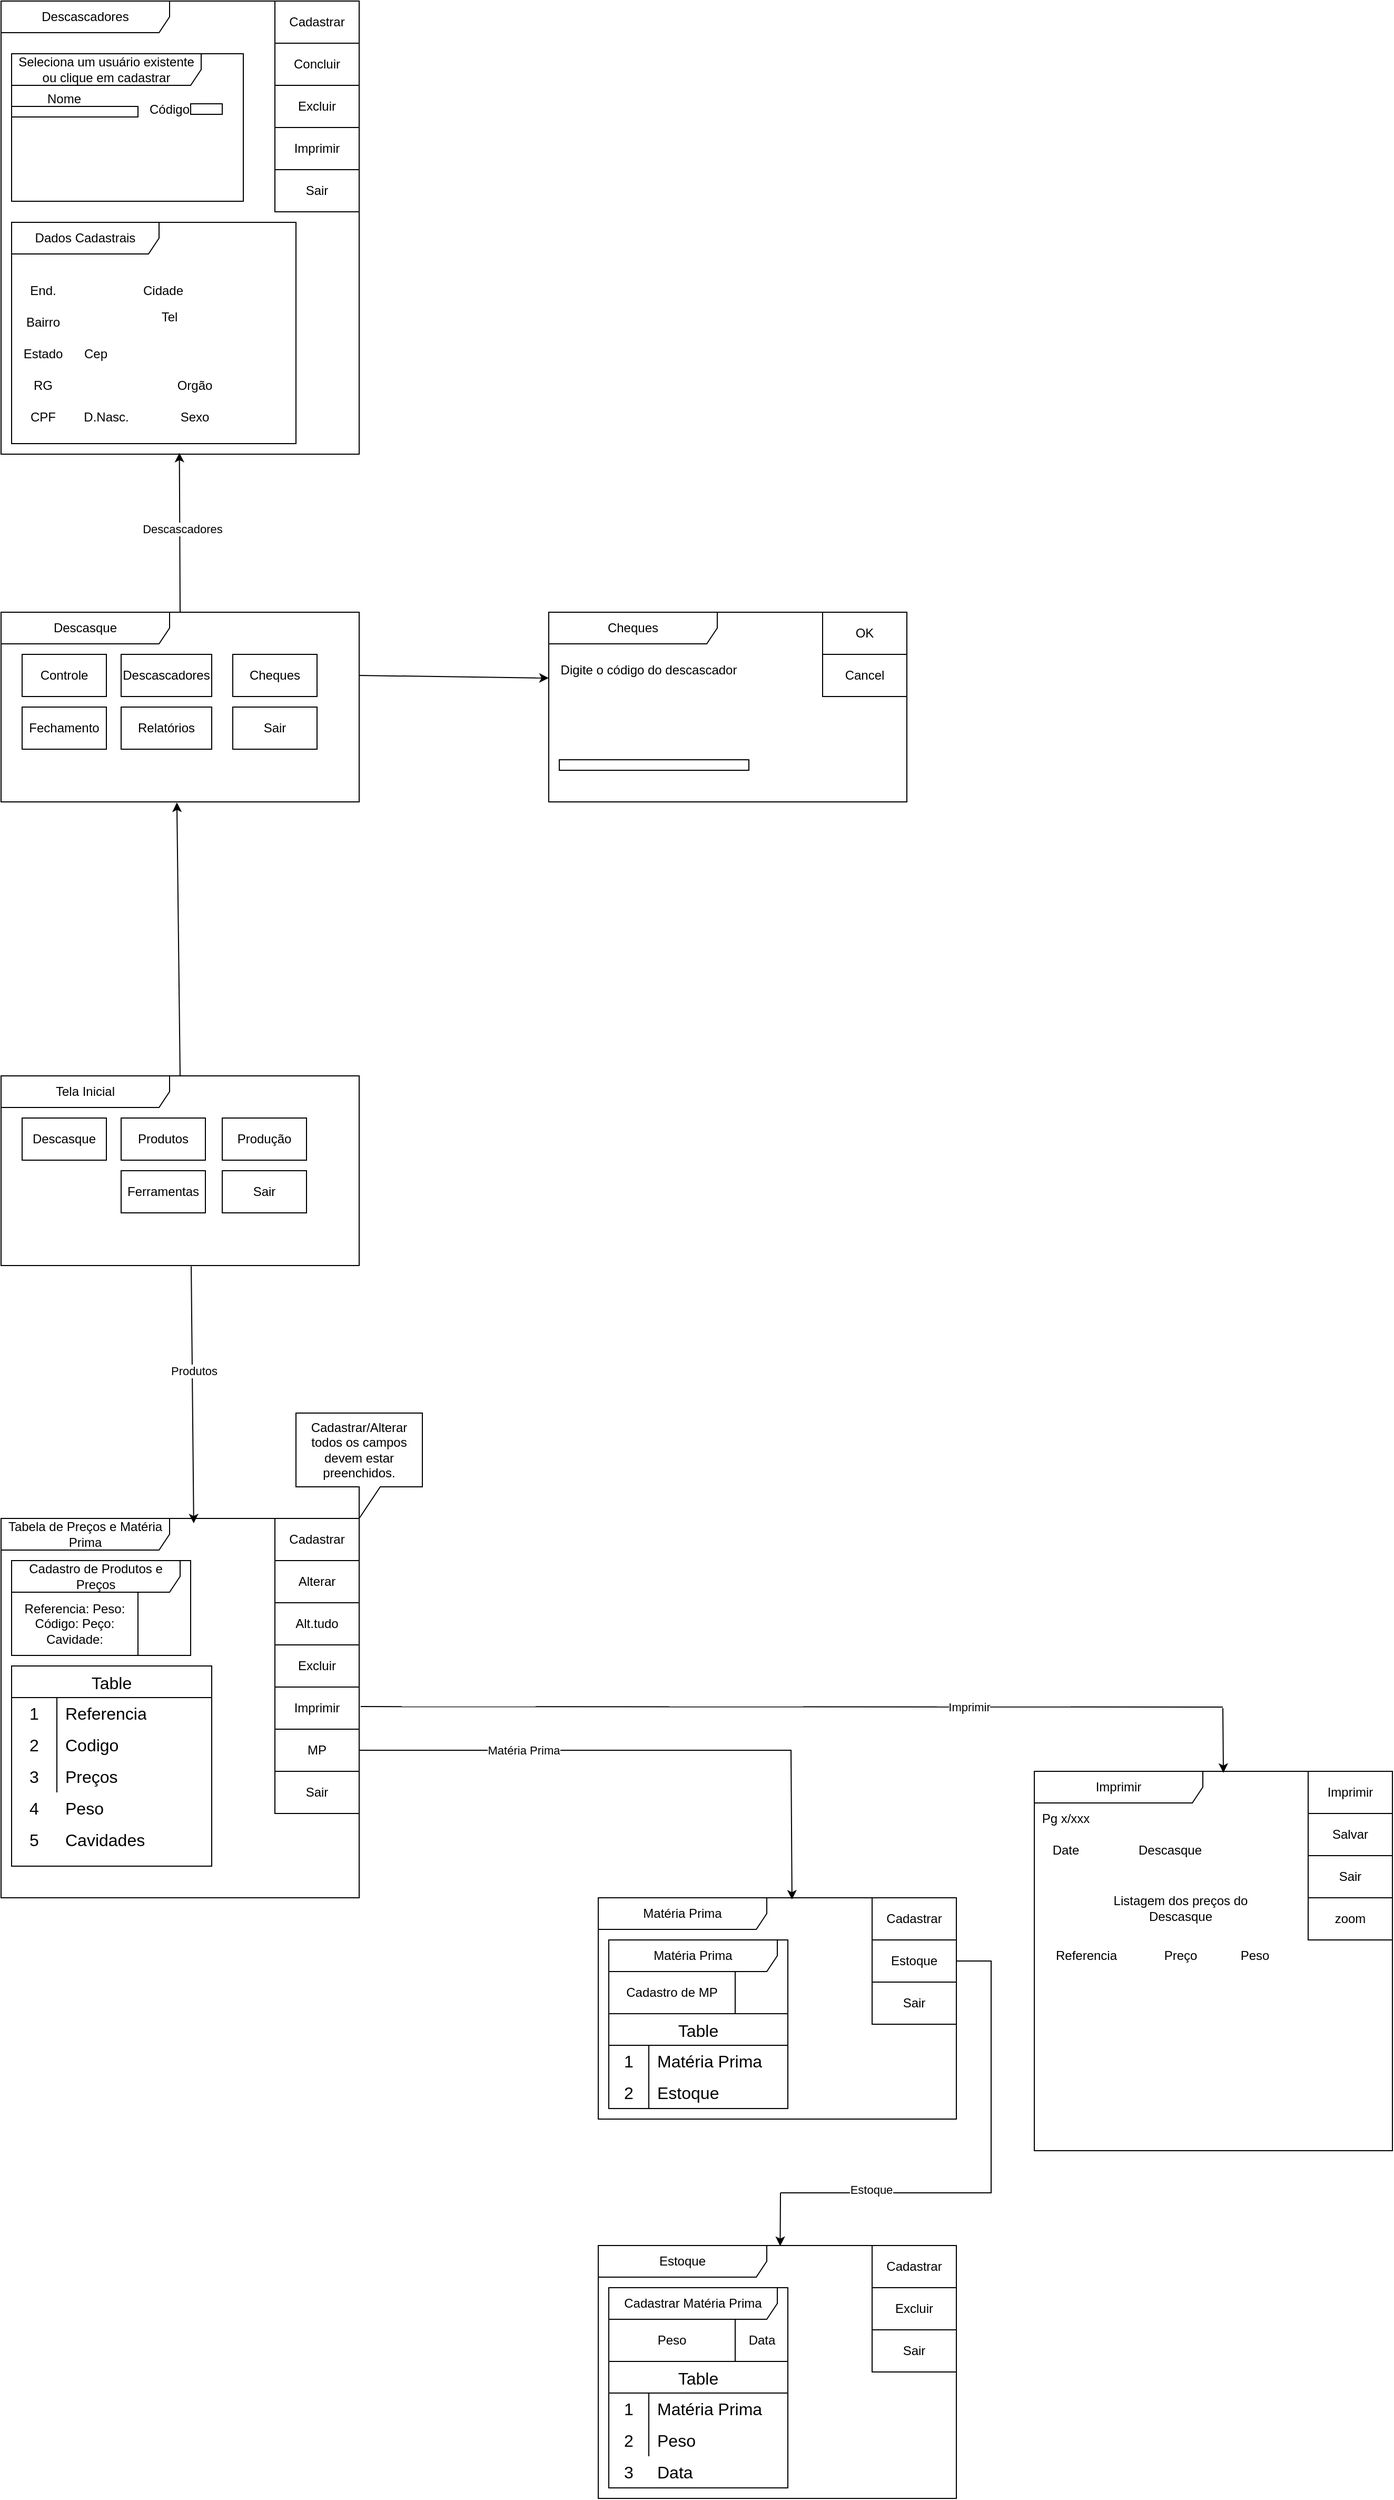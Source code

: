 <mxfile version="24.7.5">
  <diagram name="Página-1" id="h4dc_GqV_0M3ITqYoE4k">
    <mxGraphModel dx="1050" dy="1790" grid="1" gridSize="10" guides="1" tooltips="1" connect="1" arrows="1" fold="1" page="1" pageScale="1" pageWidth="827" pageHeight="1169" math="0" shadow="0">
      <root>
        <mxCell id="0" />
        <mxCell id="1" parent="0" />
        <mxCell id="XYqHhdp32dZnQipH8IX0-1" value="Tela Inicial" style="shape=umlFrame;whiteSpace=wrap;html=1;pointerEvents=0;recursiveResize=0;container=1;collapsible=0;width=160;" vertex="1" parent="1">
          <mxGeometry x="260" y="220" width="340" height="180" as="geometry" />
        </mxCell>
        <mxCell id="XYqHhdp32dZnQipH8IX0-2" value="Descasque" style="rounded=0;whiteSpace=wrap;html=1;" vertex="1" parent="XYqHhdp32dZnQipH8IX0-1">
          <mxGeometry x="20" y="40" width="80" height="40" as="geometry" />
        </mxCell>
        <mxCell id="XYqHhdp32dZnQipH8IX0-6" value="Ferramentas" style="rounded=0;whiteSpace=wrap;html=1;" vertex="1" parent="XYqHhdp32dZnQipH8IX0-1">
          <mxGeometry x="114" y="90" width="80" height="40" as="geometry" />
        </mxCell>
        <mxCell id="XYqHhdp32dZnQipH8IX0-5" value="Sair" style="rounded=0;whiteSpace=wrap;html=1;" vertex="1" parent="XYqHhdp32dZnQipH8IX0-1">
          <mxGeometry x="210" y="90" width="80" height="40" as="geometry" />
        </mxCell>
        <mxCell id="XYqHhdp32dZnQipH8IX0-3" value="Produtos" style="rounded=0;whiteSpace=wrap;html=1;" vertex="1" parent="XYqHhdp32dZnQipH8IX0-1">
          <mxGeometry x="114" y="40" width="80" height="40" as="geometry" />
        </mxCell>
        <mxCell id="XYqHhdp32dZnQipH8IX0-4" value="Produção" style="rounded=0;whiteSpace=wrap;html=1;" vertex="1" parent="XYqHhdp32dZnQipH8IX0-1">
          <mxGeometry x="210" y="40" width="80" height="40" as="geometry" />
        </mxCell>
        <mxCell id="XYqHhdp32dZnQipH8IX0-7" value="Tabela de Preços e Matéria Prima" style="shape=umlFrame;whiteSpace=wrap;html=1;pointerEvents=0;recursiveResize=0;container=1;collapsible=0;width=160;" vertex="1" parent="1">
          <mxGeometry x="260" y="640" width="340" height="360" as="geometry" />
        </mxCell>
        <mxCell id="XYqHhdp32dZnQipH8IX0-8" value="Cadastro de Produtos e Preços" style="shape=umlFrame;whiteSpace=wrap;html=1;pointerEvents=0;recursiveResize=0;container=1;collapsible=0;width=160;" vertex="1" parent="XYqHhdp32dZnQipH8IX0-7">
          <mxGeometry x="10" y="40" width="170" height="90" as="geometry" />
        </mxCell>
        <mxCell id="XYqHhdp32dZnQipH8IX0-9" value="Referencia: Peso:&lt;div&gt;Código: Peço: Cavidade:&lt;/div&gt;" style="rounded=0;whiteSpace=wrap;html=1;" vertex="1" parent="XYqHhdp32dZnQipH8IX0-8">
          <mxGeometry y="30" width="120" height="60" as="geometry" />
        </mxCell>
        <mxCell id="XYqHhdp32dZnQipH8IX0-15" value="Cadastrar" style="rounded=0;whiteSpace=wrap;html=1;" vertex="1" parent="XYqHhdp32dZnQipH8IX0-7">
          <mxGeometry x="260" width="80" height="40" as="geometry" />
        </mxCell>
        <mxCell id="XYqHhdp32dZnQipH8IX0-14" value="Alterar" style="rounded=0;whiteSpace=wrap;html=1;" vertex="1" parent="XYqHhdp32dZnQipH8IX0-7">
          <mxGeometry x="260" y="40" width="80" height="40" as="geometry" />
        </mxCell>
        <mxCell id="XYqHhdp32dZnQipH8IX0-13" value="Alt.tudo" style="rounded=0;whiteSpace=wrap;html=1;" vertex="1" parent="XYqHhdp32dZnQipH8IX0-7">
          <mxGeometry x="260" y="80" width="80" height="40" as="geometry" />
        </mxCell>
        <mxCell id="XYqHhdp32dZnQipH8IX0-12" value="Excluir" style="rounded=0;whiteSpace=wrap;html=1;" vertex="1" parent="XYqHhdp32dZnQipH8IX0-7">
          <mxGeometry x="260" y="120" width="80" height="40" as="geometry" />
        </mxCell>
        <mxCell id="XYqHhdp32dZnQipH8IX0-11" value="Imprimir" style="rounded=0;whiteSpace=wrap;html=1;" vertex="1" parent="XYqHhdp32dZnQipH8IX0-7">
          <mxGeometry x="260" y="160" width="80" height="40" as="geometry" />
        </mxCell>
        <mxCell id="XYqHhdp32dZnQipH8IX0-16" value="MP" style="rounded=0;whiteSpace=wrap;html=1;" vertex="1" parent="XYqHhdp32dZnQipH8IX0-7">
          <mxGeometry x="260" y="200" width="80" height="40" as="geometry" />
        </mxCell>
        <mxCell id="XYqHhdp32dZnQipH8IX0-10" value="Sair" style="rounded=0;whiteSpace=wrap;html=1;" vertex="1" parent="XYqHhdp32dZnQipH8IX0-7">
          <mxGeometry x="260" y="240" width="80" height="40" as="geometry" />
        </mxCell>
        <mxCell id="XYqHhdp32dZnQipH8IX0-20" value="Table" style="shape=table;startSize=30;container=1;collapsible=0;childLayout=tableLayout;fixedRows=1;rowLines=0;fontStyle=0;strokeColor=default;fontSize=16;" vertex="1" parent="XYqHhdp32dZnQipH8IX0-7">
          <mxGeometry x="10" y="140" width="190" height="190" as="geometry" />
        </mxCell>
        <mxCell id="XYqHhdp32dZnQipH8IX0-21" value="" style="shape=tableRow;horizontal=0;startSize=0;swimlaneHead=0;swimlaneBody=0;top=0;left=0;bottom=0;right=0;collapsible=0;dropTarget=0;fillColor=none;points=[[0,0.5],[1,0.5]];portConstraint=eastwest;strokeColor=inherit;fontSize=16;" vertex="1" parent="XYqHhdp32dZnQipH8IX0-20">
          <mxGeometry y="30" width="190" height="30" as="geometry" />
        </mxCell>
        <mxCell id="XYqHhdp32dZnQipH8IX0-22" value="1" style="shape=partialRectangle;html=1;whiteSpace=wrap;connectable=0;fillColor=none;top=0;left=0;bottom=0;right=0;overflow=hidden;pointerEvents=1;strokeColor=inherit;fontSize=16;" vertex="1" parent="XYqHhdp32dZnQipH8IX0-21">
          <mxGeometry width="43" height="30" as="geometry">
            <mxRectangle width="43" height="30" as="alternateBounds" />
          </mxGeometry>
        </mxCell>
        <mxCell id="XYqHhdp32dZnQipH8IX0-23" value="Referencia" style="shape=partialRectangle;html=1;whiteSpace=wrap;connectable=0;fillColor=none;top=0;left=0;bottom=0;right=0;align=left;spacingLeft=6;overflow=hidden;strokeColor=inherit;fontSize=16;" vertex="1" parent="XYqHhdp32dZnQipH8IX0-21">
          <mxGeometry x="43" width="147" height="30" as="geometry">
            <mxRectangle width="147" height="30" as="alternateBounds" />
          </mxGeometry>
        </mxCell>
        <mxCell id="XYqHhdp32dZnQipH8IX0-24" value="" style="shape=tableRow;horizontal=0;startSize=0;swimlaneHead=0;swimlaneBody=0;top=0;left=0;bottom=0;right=0;collapsible=0;dropTarget=0;fillColor=none;points=[[0,0.5],[1,0.5]];portConstraint=eastwest;strokeColor=inherit;fontSize=16;" vertex="1" parent="XYqHhdp32dZnQipH8IX0-20">
          <mxGeometry y="60" width="190" height="30" as="geometry" />
        </mxCell>
        <mxCell id="XYqHhdp32dZnQipH8IX0-25" value="2" style="shape=partialRectangle;html=1;whiteSpace=wrap;connectable=0;fillColor=none;top=0;left=0;bottom=0;right=0;overflow=hidden;strokeColor=inherit;fontSize=16;" vertex="1" parent="XYqHhdp32dZnQipH8IX0-24">
          <mxGeometry width="43" height="30" as="geometry">
            <mxRectangle width="43" height="30" as="alternateBounds" />
          </mxGeometry>
        </mxCell>
        <mxCell id="XYqHhdp32dZnQipH8IX0-26" value="Codigo" style="shape=partialRectangle;html=1;whiteSpace=wrap;connectable=0;fillColor=none;top=0;left=0;bottom=0;right=0;align=left;spacingLeft=6;overflow=hidden;strokeColor=inherit;fontSize=16;" vertex="1" parent="XYqHhdp32dZnQipH8IX0-24">
          <mxGeometry x="43" width="147" height="30" as="geometry">
            <mxRectangle width="147" height="30" as="alternateBounds" />
          </mxGeometry>
        </mxCell>
        <mxCell id="XYqHhdp32dZnQipH8IX0-27" value="" style="shape=tableRow;horizontal=0;startSize=0;swimlaneHead=0;swimlaneBody=0;top=0;left=0;bottom=0;right=0;collapsible=0;dropTarget=0;fillColor=none;points=[[0,0.5],[1,0.5]];portConstraint=eastwest;strokeColor=inherit;fontSize=16;" vertex="1" parent="XYqHhdp32dZnQipH8IX0-20">
          <mxGeometry y="90" width="190" height="30" as="geometry" />
        </mxCell>
        <mxCell id="XYqHhdp32dZnQipH8IX0-28" value="3" style="shape=partialRectangle;html=1;whiteSpace=wrap;connectable=0;fillColor=none;top=0;left=0;bottom=0;right=0;overflow=hidden;strokeColor=inherit;fontSize=16;" vertex="1" parent="XYqHhdp32dZnQipH8IX0-27">
          <mxGeometry width="43" height="30" as="geometry">
            <mxRectangle width="43" height="30" as="alternateBounds" />
          </mxGeometry>
        </mxCell>
        <mxCell id="XYqHhdp32dZnQipH8IX0-29" value="Preços" style="shape=partialRectangle;html=1;whiteSpace=wrap;connectable=0;fillColor=none;top=0;left=0;bottom=0;right=0;align=left;spacingLeft=6;overflow=hidden;strokeColor=inherit;fontSize=16;" vertex="1" parent="XYqHhdp32dZnQipH8IX0-27">
          <mxGeometry x="43" width="147" height="30" as="geometry">
            <mxRectangle width="147" height="30" as="alternateBounds" />
          </mxGeometry>
        </mxCell>
        <mxCell id="XYqHhdp32dZnQipH8IX0-30" value="4" style="shape=partialRectangle;html=1;whiteSpace=wrap;connectable=0;fillColor=none;top=0;left=0;bottom=0;right=0;overflow=hidden;strokeColor=inherit;fontSize=16;" vertex="1" parent="XYqHhdp32dZnQipH8IX0-7">
          <mxGeometry x="10" y="260" width="43" height="30" as="geometry">
            <mxRectangle width="43" height="30" as="alternateBounds" />
          </mxGeometry>
        </mxCell>
        <mxCell id="XYqHhdp32dZnQipH8IX0-31" value="Cavidades" style="shape=partialRectangle;html=1;whiteSpace=wrap;connectable=0;fillColor=none;top=0;left=0;bottom=0;right=0;align=left;spacingLeft=6;overflow=hidden;strokeColor=inherit;fontSize=16;" vertex="1" parent="XYqHhdp32dZnQipH8IX0-7">
          <mxGeometry x="53" y="290" width="147" height="30" as="geometry">
            <mxRectangle width="147" height="30" as="alternateBounds" />
          </mxGeometry>
        </mxCell>
        <mxCell id="XYqHhdp32dZnQipH8IX0-32" value="Peso" style="shape=partialRectangle;html=1;whiteSpace=wrap;connectable=0;fillColor=none;top=0;left=0;bottom=0;right=0;align=left;spacingLeft=6;overflow=hidden;strokeColor=inherit;fontSize=16;" vertex="1" parent="XYqHhdp32dZnQipH8IX0-7">
          <mxGeometry x="53" y="260" width="147" height="30" as="geometry">
            <mxRectangle width="147" height="30" as="alternateBounds" />
          </mxGeometry>
        </mxCell>
        <mxCell id="XYqHhdp32dZnQipH8IX0-33" value="5" style="shape=partialRectangle;html=1;whiteSpace=wrap;connectable=0;fillColor=none;top=0;left=0;bottom=0;right=0;overflow=hidden;strokeColor=inherit;fontSize=16;" vertex="1" parent="XYqHhdp32dZnQipH8IX0-7">
          <mxGeometry x="10" y="290" width="43" height="30" as="geometry">
            <mxRectangle width="43" height="30" as="alternateBounds" />
          </mxGeometry>
        </mxCell>
        <mxCell id="XYqHhdp32dZnQipH8IX0-34" value="" style="endArrow=classic;html=1;rounded=0;exitX=0.531;exitY=1.004;exitDx=0;exitDy=0;exitPerimeter=0;entryX=0.538;entryY=0.013;entryDx=0;entryDy=0;entryPerimeter=0;" edge="1" parent="1" source="XYqHhdp32dZnQipH8IX0-1" target="XYqHhdp32dZnQipH8IX0-7">
          <mxGeometry width="50" height="50" relative="1" as="geometry">
            <mxPoint x="390" y="570" as="sourcePoint" />
            <mxPoint x="440" y="520" as="targetPoint" />
          </mxGeometry>
        </mxCell>
        <mxCell id="XYqHhdp32dZnQipH8IX0-35" value="Produtos" style="edgeLabel;html=1;align=center;verticalAlign=middle;resizable=0;points=[];" vertex="1" connectable="0" parent="XYqHhdp32dZnQipH8IX0-34">
          <mxGeometry x="-0.186" y="1" relative="1" as="geometry">
            <mxPoint as="offset" />
          </mxGeometry>
        </mxCell>
        <mxCell id="XYqHhdp32dZnQipH8IX0-42" value="Matéria Prima" style="shape=umlFrame;whiteSpace=wrap;html=1;pointerEvents=0;recursiveResize=0;container=1;collapsible=0;width=160;" vertex="1" parent="1">
          <mxGeometry x="827" y="1000" width="340" height="210" as="geometry" />
        </mxCell>
        <mxCell id="XYqHhdp32dZnQipH8IX0-43" value="Matéria Prima" style="shape=umlFrame;whiteSpace=wrap;html=1;pointerEvents=0;recursiveResize=0;container=1;collapsible=0;width=160;" vertex="1" parent="XYqHhdp32dZnQipH8IX0-42">
          <mxGeometry x="10" y="40" width="170" height="70" as="geometry" />
        </mxCell>
        <mxCell id="XYqHhdp32dZnQipH8IX0-44" value="Cadastro de MP" style="rounded=0;whiteSpace=wrap;html=1;" vertex="1" parent="XYqHhdp32dZnQipH8IX0-43">
          <mxGeometry y="30" width="120" height="40" as="geometry" />
        </mxCell>
        <mxCell id="XYqHhdp32dZnQipH8IX0-45" value="Cadastrar" style="rounded=0;whiteSpace=wrap;html=1;" vertex="1" parent="XYqHhdp32dZnQipH8IX0-42">
          <mxGeometry x="260" width="80" height="40" as="geometry" />
        </mxCell>
        <mxCell id="XYqHhdp32dZnQipH8IX0-46" value="Estoque" style="rounded=0;whiteSpace=wrap;html=1;" vertex="1" parent="XYqHhdp32dZnQipH8IX0-42">
          <mxGeometry x="260" y="40" width="80" height="40" as="geometry" />
        </mxCell>
        <mxCell id="XYqHhdp32dZnQipH8IX0-51" value="Sair" style="rounded=0;whiteSpace=wrap;html=1;" vertex="1" parent="XYqHhdp32dZnQipH8IX0-42">
          <mxGeometry x="260" y="80" width="80" height="40" as="geometry" />
        </mxCell>
        <mxCell id="XYqHhdp32dZnQipH8IX0-52" value="Table" style="shape=table;startSize=30;container=1;collapsible=0;childLayout=tableLayout;fixedRows=1;rowLines=0;fontStyle=0;strokeColor=default;fontSize=16;" vertex="1" parent="XYqHhdp32dZnQipH8IX0-42">
          <mxGeometry x="10" y="110" width="170" height="90" as="geometry" />
        </mxCell>
        <mxCell id="XYqHhdp32dZnQipH8IX0-53" value="" style="shape=tableRow;horizontal=0;startSize=0;swimlaneHead=0;swimlaneBody=0;top=0;left=0;bottom=0;right=0;collapsible=0;dropTarget=0;fillColor=none;points=[[0,0.5],[1,0.5]];portConstraint=eastwest;strokeColor=inherit;fontSize=16;" vertex="1" parent="XYqHhdp32dZnQipH8IX0-52">
          <mxGeometry y="30" width="170" height="30" as="geometry" />
        </mxCell>
        <mxCell id="XYqHhdp32dZnQipH8IX0-54" value="1" style="shape=partialRectangle;html=1;whiteSpace=wrap;connectable=0;fillColor=none;top=0;left=0;bottom=0;right=0;overflow=hidden;pointerEvents=1;strokeColor=inherit;fontSize=16;" vertex="1" parent="XYqHhdp32dZnQipH8IX0-53">
          <mxGeometry width="38" height="30" as="geometry">
            <mxRectangle width="38" height="30" as="alternateBounds" />
          </mxGeometry>
        </mxCell>
        <mxCell id="XYqHhdp32dZnQipH8IX0-55" value="Matéria Prima" style="shape=partialRectangle;html=1;whiteSpace=wrap;connectable=0;fillColor=none;top=0;left=0;bottom=0;right=0;align=left;spacingLeft=6;overflow=hidden;strokeColor=inherit;fontSize=16;" vertex="1" parent="XYqHhdp32dZnQipH8IX0-53">
          <mxGeometry x="38" width="132" height="30" as="geometry">
            <mxRectangle width="132" height="30" as="alternateBounds" />
          </mxGeometry>
        </mxCell>
        <mxCell id="XYqHhdp32dZnQipH8IX0-56" value="" style="shape=tableRow;horizontal=0;startSize=0;swimlaneHead=0;swimlaneBody=0;top=0;left=0;bottom=0;right=0;collapsible=0;dropTarget=0;fillColor=none;points=[[0,0.5],[1,0.5]];portConstraint=eastwest;strokeColor=inherit;fontSize=16;" vertex="1" parent="XYqHhdp32dZnQipH8IX0-52">
          <mxGeometry y="60" width="170" height="30" as="geometry" />
        </mxCell>
        <mxCell id="XYqHhdp32dZnQipH8IX0-57" value="2" style="shape=partialRectangle;html=1;whiteSpace=wrap;connectable=0;fillColor=none;top=0;left=0;bottom=0;right=0;overflow=hidden;strokeColor=inherit;fontSize=16;" vertex="1" parent="XYqHhdp32dZnQipH8IX0-56">
          <mxGeometry width="38" height="30" as="geometry">
            <mxRectangle width="38" height="30" as="alternateBounds" />
          </mxGeometry>
        </mxCell>
        <mxCell id="XYqHhdp32dZnQipH8IX0-58" value="Estoque" style="shape=partialRectangle;html=1;whiteSpace=wrap;connectable=0;fillColor=none;top=0;left=0;bottom=0;right=0;align=left;spacingLeft=6;overflow=hidden;strokeColor=inherit;fontSize=16;" vertex="1" parent="XYqHhdp32dZnQipH8IX0-56">
          <mxGeometry x="38" width="132" height="30" as="geometry">
            <mxRectangle width="132" height="30" as="alternateBounds" />
          </mxGeometry>
        </mxCell>
        <mxCell id="XYqHhdp32dZnQipH8IX0-66" value="" style="endArrow=classic;html=1;rounded=0;exitX=1;exitY=0.5;exitDx=0;exitDy=0;entryX=0.541;entryY=0.008;entryDx=0;entryDy=0;entryPerimeter=0;" edge="1" parent="1" source="XYqHhdp32dZnQipH8IX0-16" target="XYqHhdp32dZnQipH8IX0-42">
          <mxGeometry width="50" height="50" relative="1" as="geometry">
            <mxPoint x="610" y="870" as="sourcePoint" />
            <mxPoint x="980" y="860" as="targetPoint" />
            <Array as="points">
              <mxPoint x="1010" y="860" />
            </Array>
          </mxGeometry>
        </mxCell>
        <mxCell id="XYqHhdp32dZnQipH8IX0-68" value="Matéria Prima" style="edgeLabel;html=1;align=center;verticalAlign=middle;resizable=0;points=[];" vertex="1" connectable="0" parent="XYqHhdp32dZnQipH8IX0-66">
          <mxGeometry x="-0.436" relative="1" as="geometry">
            <mxPoint as="offset" />
          </mxGeometry>
        </mxCell>
        <mxCell id="XYqHhdp32dZnQipH8IX0-67" value="Cadastrar/Alterar todos os campos devem estar preenchidos." style="shape=callout;whiteSpace=wrap;html=1;perimeter=calloutPerimeter;" vertex="1" parent="1">
          <mxGeometry x="540" y="540" width="120" height="100" as="geometry" />
        </mxCell>
        <mxCell id="XYqHhdp32dZnQipH8IX0-69" value="Imprimir" style="shape=umlFrame;whiteSpace=wrap;html=1;pointerEvents=0;recursiveResize=0;container=1;collapsible=0;width=160;" vertex="1" parent="1">
          <mxGeometry x="1241" y="880" width="340" height="360" as="geometry" />
        </mxCell>
        <mxCell id="XYqHhdp32dZnQipH8IX0-72" value="Imprimir" style="rounded=0;whiteSpace=wrap;html=1;" vertex="1" parent="XYqHhdp32dZnQipH8IX0-69">
          <mxGeometry x="260" width="80" height="40" as="geometry" />
        </mxCell>
        <mxCell id="XYqHhdp32dZnQipH8IX0-73" value="Salvar" style="rounded=0;whiteSpace=wrap;html=1;" vertex="1" parent="XYqHhdp32dZnQipH8IX0-69">
          <mxGeometry x="260" y="40" width="80" height="40" as="geometry" />
        </mxCell>
        <mxCell id="XYqHhdp32dZnQipH8IX0-78" value="Sair" style="rounded=0;whiteSpace=wrap;html=1;" vertex="1" parent="XYqHhdp32dZnQipH8IX0-69">
          <mxGeometry x="260" y="80" width="80" height="40" as="geometry" />
        </mxCell>
        <mxCell id="XYqHhdp32dZnQipH8IX0-93" value="Pg x/xxx" style="text;html=1;align=center;verticalAlign=middle;whiteSpace=wrap;rounded=0;" vertex="1" parent="XYqHhdp32dZnQipH8IX0-69">
          <mxGeometry y="30" width="60" height="30" as="geometry" />
        </mxCell>
        <mxCell id="XYqHhdp32dZnQipH8IX0-94" value="Descasque&lt;span style=&quot;color: rgba(0, 0, 0, 0); font-family: monospace; font-size: 0px; text-align: start; text-wrap: nowrap;&quot;&gt;%3CmxGraphModel%3E%3Croot%3E%3CmxCell%20id%3D%220%22%2F%3E%3CmxCell%20id%3D%221%22%20parent%3D%220%22%2F%3E%3CmxCell%20id%3D%222%22%20value%3D%22Tabela%20de%20Pre%C3%A7os%20e%20Mat%C3%A9ria%20Prima%22%20style%3D%22shape%3DumlFrame%3BwhiteSpace%3Dwrap%3Bhtml%3D1%3BpointerEvents%3D0%3BrecursiveResize%3D0%3Bcontainer%3D1%3Bcollapsible%3D0%3Bwidth%3D160%3B%22%20vertex%3D%221%22%20parent%3D%221%22%3E%3CmxGeometry%20x%3D%22260%22%20y%3D%22640%22%20width%3D%22340%22%20height%3D%22360%22%20as%3D%22geometry%22%2F%3E%3C%2FmxCell%3E%3CmxCell%20id%3D%223%22%20value%3D%22Cadastro%20de%20Produtos%20e%20Pre%C3%A7os%22%20style%3D%22shape%3DumlFrame%3BwhiteSpace%3Dwrap%3Bhtml%3D1%3BpointerEvents%3D0%3BrecursiveResize%3D0%3Bcontainer%3D1%3Bcollapsible%3D0%3Bwidth%3D160%3B%22%20vertex%3D%221%22%20parent%3D%222%22%3E%3CmxGeometry%20x%3D%2210%22%20y%3D%2240%22%20width%3D%22170%22%20height%3D%2290%22%20as%3D%22geometry%22%2F%3E%3C%2FmxCell%3E%3CmxCell%20id%3D%224%22%20value%3D%22Referencia%3A%20Peso%3A%26lt%3Bdiv%26gt%3BC%C3%B3digo%3A%20Pe%C3%A7o%3A%20Cavidade%3A%26lt%3B%2Fdiv%26gt%3B%22%20style%3D%22rounded%3D0%3BwhiteSpace%3Dwrap%3Bhtml%3D1%3B%22%20vertex%3D%221%22%20parent%3D%223%22%3E%3CmxGeometry%20y%3D%2230%22%20width%3D%22120%22%20height%3D%2260%22%20as%3D%22geometry%22%2F%3E%3C%2FmxCell%3E%3CmxCell%20id%3D%225%22%20value%3D%22Cadastrar%22%20style%3D%22rounded%3D0%3BwhiteSpace%3Dwrap%3Bhtml%3D1%3B%22%20vertex%3D%221%22%20parent%3D%222%22%3E%3CmxGeometry%20x%3D%22260%22%20width%3D%2280%22%20height%3D%2240%22%20as%3D%22geometry%22%2F%3E%3C%2FmxCell%3E%3CmxCell%20id%3D%226%22%20value%3D%22Alterar%22%20style%3D%22rounded%3D0%3BwhiteSpace%3Dwrap%3Bhtml%3D1%3B%22%20vertex%3D%221%22%20parent%3D%222%22%3E%3CmxGeometry%20x%3D%22260%22%20y%3D%2240%22%20width%3D%2280%22%20height%3D%2240%22%20as%3D%22geometry%22%2F%3E%3C%2FmxCell%3E%3CmxCell%20id%3D%227%22%20value%3D%22Alt.tudo%22%20style%3D%22rounded%3D0%3BwhiteSpace%3Dwrap%3Bhtml%3D1%3B%22%20vertex%3D%221%22%20parent%3D%222%22%3E%3CmxGeometry%20x%3D%22260%22%20y%3D%2280%22%20width%3D%2280%22%20height%3D%2240%22%20as%3D%22geometry%22%2F%3E%3C%2FmxCell%3E%3CmxCell%20id%3D%228%22%20value%3D%22Excluir%22%20style%3D%22rounded%3D0%3BwhiteSpace%3Dwrap%3Bhtml%3D1%3B%22%20vertex%3D%221%22%20parent%3D%222%22%3E%3CmxGeometry%20x%3D%22260%22%20y%3D%22120%22%20width%3D%2280%22%20height%3D%2240%22%20as%3D%22geometry%22%2F%3E%3C%2FmxCell%3E%3CmxCell%20id%3D%229%22%20value%3D%22Imprimir%22%20style%3D%22rounded%3D0%3BwhiteSpace%3Dwrap%3Bhtml%3D1%3B%22%20vertex%3D%221%22%20parent%3D%222%22%3E%3CmxGeometry%20x%3D%22260%22%20y%3D%22160%22%20width%3D%2280%22%20height%3D%2240%22%20as%3D%22geometry%22%2F%3E%3C%2FmxCell%3E%3CmxCell%20id%3D%2210%22%20value%3D%22MP%22%20style%3D%22rounded%3D0%3BwhiteSpace%3Dwrap%3Bhtml%3D1%3B%22%20vertex%3D%221%22%20parent%3D%222%22%3E%3CmxGeometry%20x%3D%22260%22%20y%3D%22200%22%20width%3D%2280%22%20height%3D%2240%22%20as%3D%22geometry%22%2F%3E%3C%2FmxCell%3E%3CmxCell%20id%3D%2211%22%20value%3D%22Sair%22%20style%3D%22rounded%3D0%3BwhiteSpace%3Dwrap%3Bhtml%3D1%3B%22%20vertex%3D%221%22%20parent%3D%222%22%3E%3CmxGeometry%20x%3D%22260%22%20y%3D%22240%22%20width%3D%2280%22%20height%3D%2240%22%20as%3D%22geometry%22%2F%3E%3C%2FmxCell%3E%3CmxCell%20id%3D%2212%22%20value%3D%22Table%22%20style%3D%22shape%3Dtable%3BstartSize%3D30%3Bcontainer%3D1%3Bcollapsible%3D0%3BchildLayout%3DtableLayout%3BfixedRows%3D1%3BrowLines%3D0%3BfontStyle%3D0%3BstrokeColor%3Ddefault%3BfontSize%3D16%3B%22%20vertex%3D%221%22%20parent%3D%222%22%3E%3CmxGeometry%20x%3D%2210%22%20y%3D%22140%22%20width%3D%22190%22%20height%3D%22190%22%20as%3D%22geometry%22%2F%3E%3C%2FmxCell%3E%3CmxCell%20id%3D%2213%22%20value%3D%22%22%20style%3D%22shape%3DtableRow%3Bhorizontal%3D0%3BstartSize%3D0%3BswimlaneHead%3D0%3BswimlaneBody%3D0%3Btop%3D0%3Bleft%3D0%3Bbottom%3D0%3Bright%3D0%3Bcollapsible%3D0%3BdropTarget%3D0%3BfillColor%3Dnone%3Bpoints%3D%5B%5B0%2C0.5%5D%2C%5B1%2C0.5%5D%5D%3BportConstraint%3Deastwest%3BstrokeColor%3Dinherit%3BfontSize%3D16%3B%22%20vertex%3D%221%22%20parent%3D%2212%22%3E%3CmxGeometry%20y%3D%2230%22%20width%3D%22190%22%20height%3D%2230%22%20as%3D%22geometry%22%2F%3E%3C%2FmxCell%3E%3CmxCell%20id%3D%2214%22%20value%3D%221%22%20style%3D%22shape%3DpartialRectangle%3Bhtml%3D1%3BwhiteSpace%3Dwrap%3Bconnectable%3D0%3BfillColor%3Dnone%3Btop%3D0%3Bleft%3D0%3Bbottom%3D0%3Bright%3D0%3Boverflow%3Dhidden%3BpointerEvents%3D1%3BstrokeColor%3Dinherit%3BfontSize%3D16%3B%22%20vertex%3D%221%22%20parent%3D%2213%22%3E%3CmxGeometry%20width%3D%2243%22%20height%3D%2230%22%20as%3D%22geometry%22%3E%3CmxRectangle%20width%3D%2243%22%20height%3D%2230%22%20as%3D%22alternateBounds%22%2F%3E%3C%2FmxGeometry%3E%3C%2FmxCell%3E%3CmxCell%20id%3D%2215%22%20value%3D%22Referencia%22%20style%3D%22shape%3DpartialRectangle%3Bhtml%3D1%3BwhiteSpace%3Dwrap%3Bconnectable%3D0%3BfillColor%3Dnone%3Btop%3D0%3Bleft%3D0%3Bbottom%3D0%3Bright%3D0%3Balign%3Dleft%3BspacingLeft%3D6%3Boverflow%3Dhidden%3BstrokeColor%3Dinherit%3BfontSize%3D16%3B%22%20vertex%3D%221%22%20parent%3D%2213%22%3E%3CmxGeometry%20x%3D%2243%22%20width%3D%22147%22%20height%3D%2230%22%20as%3D%22geometry%22%3E%3CmxRectangle%20width%3D%22147%22%20height%3D%2230%22%20as%3D%22alternateBounds%22%2F%3E%3C%2FmxGeometry%3E%3C%2FmxCell%3E%3CmxCell%20id%3D%2216%22%20value%3D%22%22%20style%3D%22shape%3DtableRow%3Bhorizontal%3D0%3BstartSize%3D0%3BswimlaneHead%3D0%3BswimlaneBody%3D0%3Btop%3D0%3Bleft%3D0%3Bbottom%3D0%3Bright%3D0%3Bcollapsible%3D0%3BdropTarget%3D0%3BfillColor%3Dnone%3Bpoints%3D%5B%5B0%2C0.5%5D%2C%5B1%2C0.5%5D%5D%3BportConstraint%3Deastwest%3BstrokeColor%3Dinherit%3BfontSize%3D16%3B%22%20vertex%3D%221%22%20parent%3D%2212%22%3E%3CmxGeometry%20y%3D%2260%22%20width%3D%22190%22%20height%3D%2230%22%20as%3D%22geometry%22%2F%3E%3C%2FmxCell%3E%3CmxCell%20id%3D%2217%22%20value%3D%222%22%20style%3D%22shape%3DpartialRectangle%3Bhtml%3D1%3BwhiteSpace%3Dwrap%3Bconnectable%3D0%3BfillColor%3Dnone%3Btop%3D0%3Bleft%3D0%3Bbottom%3D0%3Bright%3D0%3Boverflow%3Dhidden%3BstrokeColor%3Dinherit%3BfontSize%3D16%3B%22%20vertex%3D%221%22%20parent%3D%2216%22%3E%3CmxGeometry%20width%3D%2243%22%20height%3D%2230%22%20as%3D%22geometry%22%3E%3CmxRectangle%20width%3D%2243%22%20height%3D%2230%22%20as%3D%22alternateBounds%22%2F%3E%3C%2FmxGeometry%3E%3C%2FmxCell%3E%3CmxCell%20id%3D%2218%22%20value%3D%22Codigo%22%20style%3D%22shape%3DpartialRectangle%3Bhtml%3D1%3BwhiteSpace%3Dwrap%3Bconnectable%3D0%3BfillColor%3Dnone%3Btop%3D0%3Bleft%3D0%3Bbottom%3D0%3Bright%3D0%3Balign%3Dleft%3BspacingLeft%3D6%3Boverflow%3Dhidden%3BstrokeColor%3Dinherit%3BfontSize%3D16%3B%22%20vertex%3D%221%22%20parent%3D%2216%22%3E%3CmxGeometry%20x%3D%2243%22%20width%3D%22147%22%20height%3D%2230%22%20as%3D%22geometry%22%3E%3CmxRectangle%20width%3D%22147%22%20height%3D%2230%22%20as%3D%22alternateBounds%22%2F%3E%3C%2FmxGeometry%3E%3C%2FmxCell%3E%3CmxCell%20id%3D%2219%22%20value%3D%22%22%20style%3D%22shape%3DtableRow%3Bhorizontal%3D0%3BstartSize%3D0%3BswimlaneHead%3D0%3BswimlaneBody%3D0%3Btop%3D0%3Bleft%3D0%3Bbottom%3D0%3Bright%3D0%3Bcollapsible%3D0%3BdropTarget%3D0%3BfillColor%3Dnone%3Bpoints%3D%5B%5B0%2C0.5%5D%2C%5B1%2C0.5%5D%5D%3BportConstraint%3Deastwest%3BstrokeColor%3Dinherit%3BfontSize%3D16%3B%22%20vertex%3D%221%22%20parent%3D%2212%22%3E%3CmxGeometry%20y%3D%2290%22%20width%3D%22190%22%20height%3D%2230%22%20as%3D%22geometry%22%2F%3E%3C%2FmxCell%3E%3CmxCell%20id%3D%2220%22%20value%3D%223%22%20style%3D%22shape%3DpartialRectangle%3Bhtml%3D1%3BwhiteSpace%3Dwrap%3Bconnectable%3D0%3BfillColor%3Dnone%3Btop%3D0%3Bleft%3D0%3Bbottom%3D0%3Bright%3D0%3Boverflow%3Dhidden%3BstrokeColor%3Dinherit%3BfontSize%3D16%3B%22%20vertex%3D%221%22%20parent%3D%2219%22%3E%3CmxGeometry%20width%3D%2243%22%20height%3D%2230%22%20as%3D%22geometry%22%3E%3CmxRectangle%20width%3D%2243%22%20height%3D%2230%22%20as%3D%22alternateBounds%22%2F%3E%3C%2FmxGeometry%3E%3C%2FmxCell%3E%3CmxCell%20id%3D%2221%22%20value%3D%22Pre%C3%A7os%22%20style%3D%22shape%3DpartialRectangle%3Bhtml%3D1%3BwhiteSpace%3Dwrap%3Bconnectable%3D0%3BfillColor%3Dnone%3Btop%3D0%3Bleft%3D0%3Bbottom%3D0%3Bright%3D0%3Balign%3Dleft%3BspacingLeft%3D6%3Boverflow%3Dhidden%3BstrokeColor%3Dinherit%3BfontSize%3D16%3B%22%20vertex%3D%221%22%20parent%3D%2219%22%3E%3CmxGeometry%20x%3D%2243%22%20width%3D%22147%22%20height%3D%2230%22%20as%3D%22geometry%22%3E%3CmxRectangle%20width%3D%22147%22%20height%3D%2230%22%20as%3D%22alternateBounds%22%2F%3E%3C%2FmxGeometry%3E%3C%2FmxCell%3E%3CmxCell%20id%3D%2222%22%20value%3D%224%22%20style%3D%22shape%3DpartialRectangle%3Bhtml%3D1%3BwhiteSpace%3Dwrap%3Bconnectable%3D0%3BfillColor%3Dnone%3Btop%3D0%3Bleft%3D0%3Bbottom%3D0%3Bright%3D0%3Boverflow%3Dhidden%3BstrokeColor%3Dinherit%3BfontSize%3D16%3B%22%20vertex%3D%221%22%20parent%3D%222%22%3E%3CmxGeometry%20x%3D%2210%22%20y%3D%22260%22%20width%3D%2243%22%20height%3D%2230%22%20as%3D%22geometry%22%3E%3CmxRectangle%20width%3D%2243%22%20height%3D%2230%22%20as%3D%22alternateBounds%22%2F%3E%3C%2FmxGeometry%3E%3C%2FmxCell%3E%3CmxCell%20id%3D%2223%22%20value%3D%22Cavidades%22%20style%3D%22shape%3DpartialRectangle%3Bhtml%3D1%3BwhiteSpace%3Dwrap%3Bconnectable%3D0%3BfillColor%3Dnone%3Btop%3D0%3Bleft%3D0%3Bbottom%3D0%3Bright%3D0%3Balign%3Dleft%3BspacingLeft%3D6%3Boverflow%3Dhidden%3BstrokeColor%3Dinherit%3BfontSize%3D16%3B%22%20vertex%3D%221%22%20parent%3D%222%22%3E%3CmxGeometry%20x%3D%2253%22%20y%3D%22290%22%20width%3D%22147%22%20height%3D%2230%22%20as%3D%22geometry%22%3E%3CmxRectangle%20width%3D%22147%22%20height%3D%2230%22%20as%3D%22alternateBounds%22%2F%3E%3C%2FmxGeometry%3E%3C%2FmxCell%3E%3CmxCell%20id%3D%2224%22%20value%3D%22Peso%22%20style%3D%22shape%3DpartialRectangle%3Bhtml%3D1%3BwhiteSpace%3Dwrap%3Bconnectable%3D0%3BfillColor%3Dnone%3Btop%3D0%3Bleft%3D0%3Bbottom%3D0%3Bright%3D0%3Balign%3Dleft%3BspacingLeft%3D6%3Boverflow%3Dhidden%3BstrokeColor%3Dinherit%3BfontSize%3D16%3B%22%20vertex%3D%221%22%20parent%3D%222%22%3E%3CmxGeometry%20x%3D%2253%22%20y%3D%22260%22%20width%3D%22147%22%20height%3D%2230%22%20as%3D%22geometry%22%3E%3CmxRectangle%20width%3D%22147%22%20height%3D%2230%22%20as%3D%22alternateBounds%22%2F%3E%3C%2FmxGeometry%3E%3C%2FmxCell%3E%3CmxCell%20id%3D%2225%22%20value%3D%225%22%20style%3D%22shape%3DpartialRectangle%3Bhtml%3D1%3BwhiteSpace%3Dwrap%3Bconnectable%3D0%3BfillColor%3Dnone%3Btop%3D0%3Bleft%3D0%3Bbottom%3D0%3Bright%3D0%3Boverflow%3Dhidden%3BstrokeColor%3Dinherit%3BfontSize%3D16%3B%22%20vertex%3D%221%22%20parent%3D%222%22%3E%3CmxGeometry%20x%3D%2210%22%20y%3D%22290%22%20width%3D%2243%22%20height%3D%2230%22%20as%3D%22geometry%22%3E%3CmxRectangle%20width%3D%2243%22%20height%3D%2230%22%20as%3D%22alternateBounds%22%2F%3E%3C%2FmxGeometry%3E%3C%2FmxCell%3E%3C%2Froot%3E%3C%2FmxGraphModel%3E&lt;/span&gt;" style="text;html=1;align=center;verticalAlign=middle;whiteSpace=wrap;rounded=0;" vertex="1" parent="XYqHhdp32dZnQipH8IX0-69">
          <mxGeometry x="99" y="60" width="60" height="30" as="geometry" />
        </mxCell>
        <mxCell id="XYqHhdp32dZnQipH8IX0-95" value="Listagem dos preços do Descasque" style="text;html=1;align=center;verticalAlign=middle;whiteSpace=wrap;rounded=0;" vertex="1" parent="XYqHhdp32dZnQipH8IX0-69">
          <mxGeometry x="69" y="90" width="140" height="80" as="geometry" />
        </mxCell>
        <mxCell id="XYqHhdp32dZnQipH8IX0-96" value="Date" style="text;html=1;align=center;verticalAlign=middle;whiteSpace=wrap;rounded=0;" vertex="1" parent="XYqHhdp32dZnQipH8IX0-69">
          <mxGeometry y="60" width="60" height="30" as="geometry" />
        </mxCell>
        <mxCell id="XYqHhdp32dZnQipH8IX0-97" value="Referencia" style="text;html=1;align=center;verticalAlign=middle;whiteSpace=wrap;rounded=0;" vertex="1" parent="XYqHhdp32dZnQipH8IX0-69">
          <mxGeometry x="9" y="160" width="81" height="30" as="geometry" />
        </mxCell>
        <mxCell id="XYqHhdp32dZnQipH8IX0-112" value="Peso" style="text;html=1;align=center;verticalAlign=middle;whiteSpace=wrap;rounded=0;" vertex="1" parent="XYqHhdp32dZnQipH8IX0-69">
          <mxGeometry x="169" y="160" width="81" height="30" as="geometry" />
        </mxCell>
        <mxCell id="XYqHhdp32dZnQipH8IX0-111" value="Preço" style="text;html=1;align=center;verticalAlign=middle;whiteSpace=wrap;rounded=0;" vertex="1" parent="XYqHhdp32dZnQipH8IX0-69">
          <mxGeometry x="104" y="160" width="70" height="30" as="geometry" />
        </mxCell>
        <mxCell id="XYqHhdp32dZnQipH8IX0-115" value="zoom" style="rounded=0;whiteSpace=wrap;html=1;" vertex="1" parent="XYqHhdp32dZnQipH8IX0-69">
          <mxGeometry x="260" y="120" width="80" height="40" as="geometry" />
        </mxCell>
        <mxCell id="XYqHhdp32dZnQipH8IX0-113" value="" style="endArrow=none;html=1;rounded=0;exitX=1.004;exitY=0.496;exitDx=0;exitDy=0;exitPerimeter=0;" edge="1" parent="1" source="XYqHhdp32dZnQipH8IX0-7">
          <mxGeometry width="50" height="50" relative="1" as="geometry">
            <mxPoint x="640" y="820" as="sourcePoint" />
            <mxPoint x="1420" y="819" as="targetPoint" />
          </mxGeometry>
        </mxCell>
        <mxCell id="XYqHhdp32dZnQipH8IX0-141" value="Imprimir" style="edgeLabel;html=1;align=center;verticalAlign=middle;resizable=0;points=[];" vertex="1" connectable="0" parent="XYqHhdp32dZnQipH8IX0-113">
          <mxGeometry x="0.41" relative="1" as="geometry">
            <mxPoint as="offset" />
          </mxGeometry>
        </mxCell>
        <mxCell id="XYqHhdp32dZnQipH8IX0-114" value="" style="endArrow=classic;html=1;rounded=0;entryX=0.528;entryY=0.004;entryDx=0;entryDy=0;entryPerimeter=0;" edge="1" parent="1" target="XYqHhdp32dZnQipH8IX0-69">
          <mxGeometry width="50" height="50" relative="1" as="geometry">
            <mxPoint x="1420" y="820" as="sourcePoint" />
            <mxPoint x="1424" y="877" as="targetPoint" />
          </mxGeometry>
        </mxCell>
        <mxCell id="XYqHhdp32dZnQipH8IX0-116" value="Estoque" style="shape=umlFrame;whiteSpace=wrap;html=1;pointerEvents=0;recursiveResize=0;container=1;collapsible=0;width=160;" vertex="1" parent="1">
          <mxGeometry x="827" y="1330" width="340" height="240" as="geometry" />
        </mxCell>
        <mxCell id="XYqHhdp32dZnQipH8IX0-117" value="Cadastrar Matéria Prima" style="shape=umlFrame;whiteSpace=wrap;html=1;pointerEvents=0;recursiveResize=0;container=1;collapsible=0;width=160;" vertex="1" parent="XYqHhdp32dZnQipH8IX0-116">
          <mxGeometry x="10" y="40" width="170" height="70" as="geometry" />
        </mxCell>
        <mxCell id="XYqHhdp32dZnQipH8IX0-118" value="Peso" style="rounded=0;whiteSpace=wrap;html=1;" vertex="1" parent="XYqHhdp32dZnQipH8IX0-117">
          <mxGeometry y="30" width="120" height="40" as="geometry" />
        </mxCell>
        <mxCell id="XYqHhdp32dZnQipH8IX0-129" value="Data" style="text;html=1;align=center;verticalAlign=middle;resizable=0;points=[];autosize=1;strokeColor=none;fillColor=none;" vertex="1" parent="XYqHhdp32dZnQipH8IX0-117">
          <mxGeometry x="120" y="35" width="50" height="30" as="geometry" />
        </mxCell>
        <mxCell id="XYqHhdp32dZnQipH8IX0-119" value="Cadastrar" style="rounded=0;whiteSpace=wrap;html=1;" vertex="1" parent="XYqHhdp32dZnQipH8IX0-116">
          <mxGeometry x="260" width="80" height="40" as="geometry" />
        </mxCell>
        <mxCell id="XYqHhdp32dZnQipH8IX0-120" value="Excluir" style="rounded=0;whiteSpace=wrap;html=1;" vertex="1" parent="XYqHhdp32dZnQipH8IX0-116">
          <mxGeometry x="260" y="40" width="80" height="40" as="geometry" />
        </mxCell>
        <mxCell id="XYqHhdp32dZnQipH8IX0-121" value="Sair" style="rounded=0;whiteSpace=wrap;html=1;" vertex="1" parent="XYqHhdp32dZnQipH8IX0-116">
          <mxGeometry x="260" y="80" width="80" height="40" as="geometry" />
        </mxCell>
        <mxCell id="XYqHhdp32dZnQipH8IX0-122" value="Table" style="shape=table;startSize=30;container=1;collapsible=0;childLayout=tableLayout;fixedRows=1;rowLines=0;fontStyle=0;strokeColor=default;fontSize=16;" vertex="1" parent="XYqHhdp32dZnQipH8IX0-116">
          <mxGeometry x="10" y="110" width="170" height="120" as="geometry" />
        </mxCell>
        <mxCell id="XYqHhdp32dZnQipH8IX0-123" value="" style="shape=tableRow;horizontal=0;startSize=0;swimlaneHead=0;swimlaneBody=0;top=0;left=0;bottom=0;right=0;collapsible=0;dropTarget=0;fillColor=none;points=[[0,0.5],[1,0.5]];portConstraint=eastwest;strokeColor=inherit;fontSize=16;" vertex="1" parent="XYqHhdp32dZnQipH8IX0-122">
          <mxGeometry y="30" width="170" height="30" as="geometry" />
        </mxCell>
        <mxCell id="XYqHhdp32dZnQipH8IX0-124" value="1" style="shape=partialRectangle;html=1;whiteSpace=wrap;connectable=0;fillColor=none;top=0;left=0;bottom=0;right=0;overflow=hidden;pointerEvents=1;strokeColor=inherit;fontSize=16;" vertex="1" parent="XYqHhdp32dZnQipH8IX0-123">
          <mxGeometry width="38" height="30" as="geometry">
            <mxRectangle width="38" height="30" as="alternateBounds" />
          </mxGeometry>
        </mxCell>
        <mxCell id="XYqHhdp32dZnQipH8IX0-125" value="Matéria Prima" style="shape=partialRectangle;html=1;whiteSpace=wrap;connectable=0;fillColor=none;top=0;left=0;bottom=0;right=0;align=left;spacingLeft=6;overflow=hidden;strokeColor=inherit;fontSize=16;" vertex="1" parent="XYqHhdp32dZnQipH8IX0-123">
          <mxGeometry x="38" width="132" height="30" as="geometry">
            <mxRectangle width="132" height="30" as="alternateBounds" />
          </mxGeometry>
        </mxCell>
        <mxCell id="XYqHhdp32dZnQipH8IX0-126" value="" style="shape=tableRow;horizontal=0;startSize=0;swimlaneHead=0;swimlaneBody=0;top=0;left=0;bottom=0;right=0;collapsible=0;dropTarget=0;fillColor=none;points=[[0,0.5],[1,0.5]];portConstraint=eastwest;strokeColor=inherit;fontSize=16;" vertex="1" parent="XYqHhdp32dZnQipH8IX0-122">
          <mxGeometry y="60" width="170" height="30" as="geometry" />
        </mxCell>
        <mxCell id="XYqHhdp32dZnQipH8IX0-127" value="2" style="shape=partialRectangle;html=1;whiteSpace=wrap;connectable=0;fillColor=none;top=0;left=0;bottom=0;right=0;overflow=hidden;strokeColor=inherit;fontSize=16;" vertex="1" parent="XYqHhdp32dZnQipH8IX0-126">
          <mxGeometry width="38" height="30" as="geometry">
            <mxRectangle width="38" height="30" as="alternateBounds" />
          </mxGeometry>
        </mxCell>
        <mxCell id="XYqHhdp32dZnQipH8IX0-128" value="Peso" style="shape=partialRectangle;html=1;whiteSpace=wrap;connectable=0;fillColor=none;top=0;left=0;bottom=0;right=0;align=left;spacingLeft=6;overflow=hidden;strokeColor=inherit;fontSize=16;" vertex="1" parent="XYqHhdp32dZnQipH8IX0-126">
          <mxGeometry x="38" width="132" height="30" as="geometry">
            <mxRectangle width="132" height="30" as="alternateBounds" />
          </mxGeometry>
        </mxCell>
        <mxCell id="XYqHhdp32dZnQipH8IX0-137" value="3" style="shape=partialRectangle;html=1;whiteSpace=wrap;connectable=0;fillColor=none;top=0;left=0;bottom=0;right=0;overflow=hidden;strokeColor=inherit;fontSize=16;" vertex="1" parent="XYqHhdp32dZnQipH8IX0-116">
          <mxGeometry x="10" y="200" width="38" height="30" as="geometry">
            <mxRectangle width="38" height="30" as="alternateBounds" />
          </mxGeometry>
        </mxCell>
        <mxCell id="XYqHhdp32dZnQipH8IX0-138" value="Data" style="shape=partialRectangle;html=1;whiteSpace=wrap;connectable=0;fillColor=none;top=0;left=0;bottom=0;right=0;align=left;spacingLeft=6;overflow=hidden;strokeColor=inherit;fontSize=16;" vertex="1" parent="XYqHhdp32dZnQipH8IX0-116">
          <mxGeometry x="48" y="200" width="132" height="30" as="geometry">
            <mxRectangle width="132" height="30" as="alternateBounds" />
          </mxGeometry>
        </mxCell>
        <mxCell id="XYqHhdp32dZnQipH8IX0-139" value="" style="endArrow=none;html=1;rounded=0;" edge="1" parent="1">
          <mxGeometry width="50" height="50" relative="1" as="geometry">
            <mxPoint x="1167" y="1060" as="sourcePoint" />
            <mxPoint x="1000" y="1280" as="targetPoint" />
            <Array as="points">
              <mxPoint x="1200" y="1060" />
              <mxPoint x="1200" y="1280" />
            </Array>
          </mxGeometry>
        </mxCell>
        <mxCell id="XYqHhdp32dZnQipH8IX0-142" value="Estoque" style="edgeLabel;html=1;align=center;verticalAlign=middle;resizable=0;points=[];" vertex="1" connectable="0" parent="XYqHhdp32dZnQipH8IX0-139">
          <mxGeometry x="0.622" y="-3" relative="1" as="geometry">
            <mxPoint as="offset" />
          </mxGeometry>
        </mxCell>
        <mxCell id="XYqHhdp32dZnQipH8IX0-140" value="" style="endArrow=classic;html=1;rounded=0;entryX=0.508;entryY=0.002;entryDx=0;entryDy=0;entryPerimeter=0;" edge="1" parent="1" target="XYqHhdp32dZnQipH8IX0-116">
          <mxGeometry width="50" height="50" relative="1" as="geometry">
            <mxPoint x="1000" y="1280" as="sourcePoint" />
            <mxPoint x="1050" y="1230" as="targetPoint" />
          </mxGeometry>
        </mxCell>
        <mxCell id="XYqHhdp32dZnQipH8IX0-143" value="Descasque" style="shape=umlFrame;whiteSpace=wrap;html=1;pointerEvents=0;recursiveResize=0;container=1;collapsible=0;width=160;" vertex="1" parent="1">
          <mxGeometry x="260" y="-220" width="340" height="180" as="geometry" />
        </mxCell>
        <mxCell id="XYqHhdp32dZnQipH8IX0-144" value="Controle" style="rounded=0;whiteSpace=wrap;html=1;" vertex="1" parent="XYqHhdp32dZnQipH8IX0-143">
          <mxGeometry x="20" y="40" width="80" height="40" as="geometry" />
        </mxCell>
        <mxCell id="XYqHhdp32dZnQipH8IX0-145" value="Relatórios" style="rounded=0;whiteSpace=wrap;html=1;" vertex="1" parent="XYqHhdp32dZnQipH8IX0-143">
          <mxGeometry x="114" y="90" width="86" height="40" as="geometry" />
        </mxCell>
        <mxCell id="XYqHhdp32dZnQipH8IX0-146" value="Sair" style="rounded=0;whiteSpace=wrap;html=1;" vertex="1" parent="XYqHhdp32dZnQipH8IX0-143">
          <mxGeometry x="220" y="90" width="80" height="40" as="geometry" />
        </mxCell>
        <mxCell id="XYqHhdp32dZnQipH8IX0-147" value="Descascadores" style="rounded=0;whiteSpace=wrap;html=1;" vertex="1" parent="XYqHhdp32dZnQipH8IX0-143">
          <mxGeometry x="114" y="40" width="86" height="40" as="geometry" />
        </mxCell>
        <mxCell id="XYqHhdp32dZnQipH8IX0-148" value="Cheques" style="rounded=0;whiteSpace=wrap;html=1;" vertex="1" parent="XYqHhdp32dZnQipH8IX0-143">
          <mxGeometry x="220" y="40" width="80" height="40" as="geometry" />
        </mxCell>
        <mxCell id="XYqHhdp32dZnQipH8IX0-149" value="Fechamento" style="rounded=0;whiteSpace=wrap;html=1;" vertex="1" parent="XYqHhdp32dZnQipH8IX0-143">
          <mxGeometry x="20" y="90" width="80" height="40" as="geometry" />
        </mxCell>
        <mxCell id="XYqHhdp32dZnQipH8IX0-150" value="" style="endArrow=classic;html=1;rounded=0;entryX=0.491;entryY=1.003;entryDx=0;entryDy=0;entryPerimeter=0;" edge="1" parent="1" target="XYqHhdp32dZnQipH8IX0-143">
          <mxGeometry width="50" height="50" relative="1" as="geometry">
            <mxPoint x="430" y="220" as="sourcePoint" />
            <mxPoint x="480" y="170" as="targetPoint" />
          </mxGeometry>
        </mxCell>
        <mxCell id="XYqHhdp32dZnQipH8IX0-152" value="Cheques" style="shape=umlFrame;whiteSpace=wrap;html=1;pointerEvents=0;recursiveResize=0;container=1;collapsible=0;width=160;" vertex="1" parent="1">
          <mxGeometry x="780" y="-220" width="340" height="180" as="geometry" />
        </mxCell>
        <mxCell id="XYqHhdp32dZnQipH8IX0-153" value="OK" style="rounded=0;whiteSpace=wrap;html=1;" vertex="1" parent="XYqHhdp32dZnQipH8IX0-152">
          <mxGeometry x="260" width="80" height="40" as="geometry" />
        </mxCell>
        <mxCell id="XYqHhdp32dZnQipH8IX0-155" value="Cancel" style="rounded=0;whiteSpace=wrap;html=1;" vertex="1" parent="XYqHhdp32dZnQipH8IX0-152">
          <mxGeometry x="260" y="40" width="80" height="40" as="geometry" />
        </mxCell>
        <mxCell id="XYqHhdp32dZnQipH8IX0-159" value="Digite o código do descascador" style="text;html=1;align=center;verticalAlign=middle;whiteSpace=wrap;rounded=0;" vertex="1" parent="XYqHhdp32dZnQipH8IX0-152">
          <mxGeometry y="40" width="190" height="30" as="geometry" />
        </mxCell>
        <mxCell id="XYqHhdp32dZnQipH8IX0-160" value="" style="rounded=0;whiteSpace=wrap;html=1;" vertex="1" parent="XYqHhdp32dZnQipH8IX0-152">
          <mxGeometry x="10" y="140" width="180" height="10" as="geometry" />
        </mxCell>
        <mxCell id="XYqHhdp32dZnQipH8IX0-161" value="" style="endArrow=classic;html=1;rounded=0;entryX=0;entryY=0.75;entryDx=0;entryDy=0;" edge="1" parent="1" target="XYqHhdp32dZnQipH8IX0-159">
          <mxGeometry width="50" height="50" relative="1" as="geometry">
            <mxPoint x="600" y="-160" as="sourcePoint" />
            <mxPoint x="650" y="-210" as="targetPoint" />
          </mxGeometry>
        </mxCell>
        <mxCell id="XYqHhdp32dZnQipH8IX0-163" value="Descascadores" style="shape=umlFrame;whiteSpace=wrap;html=1;pointerEvents=0;recursiveResize=0;container=1;collapsible=0;width=160;" vertex="1" parent="1">
          <mxGeometry x="260" y="-800" width="340" height="430" as="geometry" />
        </mxCell>
        <mxCell id="XYqHhdp32dZnQipH8IX0-164" value="Seleciona um usuário existente ou clique em cadastrar" style="shape=umlFrame;whiteSpace=wrap;html=1;pointerEvents=0;recursiveResize=0;container=1;collapsible=0;width=180;height=30;" vertex="1" parent="XYqHhdp32dZnQipH8IX0-163">
          <mxGeometry x="10" y="50" width="220" height="140" as="geometry" />
        </mxCell>
        <mxCell id="XYqHhdp32dZnQipH8IX0-188" value="Nome" style="text;html=1;align=center;verticalAlign=middle;whiteSpace=wrap;rounded=0;" vertex="1" parent="XYqHhdp32dZnQipH8IX0-164">
          <mxGeometry y="35" width="100" height="15" as="geometry" />
        </mxCell>
        <mxCell id="XYqHhdp32dZnQipH8IX0-187" value="" style="rounded=0;whiteSpace=wrap;html=1;" vertex="1" parent="XYqHhdp32dZnQipH8IX0-164">
          <mxGeometry y="50" width="120" height="10" as="geometry" />
        </mxCell>
        <mxCell id="XYqHhdp32dZnQipH8IX0-191" value="Código" style="text;html=1;align=center;verticalAlign=middle;whiteSpace=wrap;rounded=0;" vertex="1" parent="XYqHhdp32dZnQipH8IX0-164">
          <mxGeometry x="130" y="45" width="40" height="15" as="geometry" />
        </mxCell>
        <mxCell id="XYqHhdp32dZnQipH8IX0-192" value="" style="rounded=0;whiteSpace=wrap;html=1;" vertex="1" parent="XYqHhdp32dZnQipH8IX0-164">
          <mxGeometry x="170" y="47.5" width="30" height="10" as="geometry" />
        </mxCell>
        <mxCell id="XYqHhdp32dZnQipH8IX0-166" value="Cadastrar" style="rounded=0;whiteSpace=wrap;html=1;" vertex="1" parent="XYqHhdp32dZnQipH8IX0-163">
          <mxGeometry x="260" width="80" height="40" as="geometry" />
        </mxCell>
        <mxCell id="XYqHhdp32dZnQipH8IX0-167" value="Concluir" style="rounded=0;whiteSpace=wrap;html=1;" vertex="1" parent="XYqHhdp32dZnQipH8IX0-163">
          <mxGeometry x="260" y="40" width="80" height="40" as="geometry" />
        </mxCell>
        <mxCell id="XYqHhdp32dZnQipH8IX0-168" value="Excluir" style="rounded=0;whiteSpace=wrap;html=1;" vertex="1" parent="XYqHhdp32dZnQipH8IX0-163">
          <mxGeometry x="260" y="80" width="80" height="40" as="geometry" />
        </mxCell>
        <mxCell id="XYqHhdp32dZnQipH8IX0-170" value="Imprimir" style="rounded=0;whiteSpace=wrap;html=1;" vertex="1" parent="XYqHhdp32dZnQipH8IX0-163">
          <mxGeometry x="260" y="120" width="80" height="40" as="geometry" />
        </mxCell>
        <mxCell id="XYqHhdp32dZnQipH8IX0-172" value="Sair" style="rounded=0;whiteSpace=wrap;html=1;" vertex="1" parent="XYqHhdp32dZnQipH8IX0-163">
          <mxGeometry x="260" y="160" width="80" height="40" as="geometry" />
        </mxCell>
        <mxCell id="XYqHhdp32dZnQipH8IX0-194" value="Dados Cadastrais" style="shape=umlFrame;whiteSpace=wrap;html=1;pointerEvents=0;recursiveResize=0;container=1;collapsible=0;width=140;height=30;" vertex="1" parent="XYqHhdp32dZnQipH8IX0-163">
          <mxGeometry x="10" y="210" width="270" height="210" as="geometry" />
        </mxCell>
        <mxCell id="XYqHhdp32dZnQipH8IX0-200" value="End." style="text;html=1;align=center;verticalAlign=middle;whiteSpace=wrap;rounded=0;" vertex="1" parent="XYqHhdp32dZnQipH8IX0-194">
          <mxGeometry y="50" width="60" height="30" as="geometry" />
        </mxCell>
        <mxCell id="XYqHhdp32dZnQipH8IX0-199" value="Bairro" style="text;html=1;align=center;verticalAlign=middle;whiteSpace=wrap;rounded=0;" vertex="1" parent="XYqHhdp32dZnQipH8IX0-194">
          <mxGeometry y="80" width="60" height="30" as="geometry" />
        </mxCell>
        <mxCell id="XYqHhdp32dZnQipH8IX0-202" value="Estado" style="text;html=1;align=center;verticalAlign=middle;whiteSpace=wrap;rounded=0;" vertex="1" parent="XYqHhdp32dZnQipH8IX0-194">
          <mxGeometry y="110" width="60" height="30" as="geometry" />
        </mxCell>
        <mxCell id="XYqHhdp32dZnQipH8IX0-201" value="RG" style="text;html=1;align=center;verticalAlign=middle;whiteSpace=wrap;rounded=0;" vertex="1" parent="XYqHhdp32dZnQipH8IX0-194">
          <mxGeometry y="140" width="60" height="30" as="geometry" />
        </mxCell>
        <mxCell id="XYqHhdp32dZnQipH8IX0-204" value="CPF" style="text;html=1;align=center;verticalAlign=middle;whiteSpace=wrap;rounded=0;" vertex="1" parent="XYqHhdp32dZnQipH8IX0-194">
          <mxGeometry y="170" width="60" height="30" as="geometry" />
        </mxCell>
        <mxCell id="XYqHhdp32dZnQipH8IX0-203" value="Cep" style="text;html=1;align=center;verticalAlign=middle;whiteSpace=wrap;rounded=0;" vertex="1" parent="XYqHhdp32dZnQipH8IX0-194">
          <mxGeometry x="50" y="110" width="60" height="30" as="geometry" />
        </mxCell>
        <mxCell id="XYqHhdp32dZnQipH8IX0-205" value="D.Nasc." style="text;html=1;align=center;verticalAlign=middle;whiteSpace=wrap;rounded=0;" vertex="1" parent="XYqHhdp32dZnQipH8IX0-194">
          <mxGeometry x="60" y="170" width="60" height="30" as="geometry" />
        </mxCell>
        <mxCell id="XYqHhdp32dZnQipH8IX0-206" value="Cidade" style="text;html=1;align=center;verticalAlign=middle;whiteSpace=wrap;rounded=0;" vertex="1" parent="XYqHhdp32dZnQipH8IX0-194">
          <mxGeometry x="114" y="50" width="60" height="30" as="geometry" />
        </mxCell>
        <mxCell id="XYqHhdp32dZnQipH8IX0-207" value="Orgão" style="text;html=1;align=center;verticalAlign=middle;whiteSpace=wrap;rounded=0;" vertex="1" parent="XYqHhdp32dZnQipH8IX0-194">
          <mxGeometry x="144" y="140" width="60" height="30" as="geometry" />
        </mxCell>
        <mxCell id="XYqHhdp32dZnQipH8IX0-208" value="Sexo" style="text;html=1;align=center;verticalAlign=middle;whiteSpace=wrap;rounded=0;" vertex="1" parent="XYqHhdp32dZnQipH8IX0-194">
          <mxGeometry x="144" y="170" width="60" height="30" as="geometry" />
        </mxCell>
        <mxCell id="XYqHhdp32dZnQipH8IX0-209" value="Tel" style="text;html=1;align=center;verticalAlign=middle;whiteSpace=wrap;rounded=0;" vertex="1" parent="XYqHhdp32dZnQipH8IX0-194">
          <mxGeometry x="120" y="80" width="60" height="20" as="geometry" />
        </mxCell>
        <mxCell id="XYqHhdp32dZnQipH8IX0-210" value="" style="endArrow=classic;html=1;rounded=0;entryX=0.498;entryY=0.997;entryDx=0;entryDy=0;entryPerimeter=0;" edge="1" parent="1" target="XYqHhdp32dZnQipH8IX0-163">
          <mxGeometry width="50" height="50" relative="1" as="geometry">
            <mxPoint x="430" y="-220" as="sourcePoint" />
            <mxPoint x="480" y="-270" as="targetPoint" />
          </mxGeometry>
        </mxCell>
        <mxCell id="XYqHhdp32dZnQipH8IX0-211" value="Descascadores" style="edgeLabel;html=1;align=center;verticalAlign=middle;resizable=0;points=[];" vertex="1" connectable="0" parent="XYqHhdp32dZnQipH8IX0-210">
          <mxGeometry x="0.042" y="-2" relative="1" as="geometry">
            <mxPoint as="offset" />
          </mxGeometry>
        </mxCell>
      </root>
    </mxGraphModel>
  </diagram>
</mxfile>
